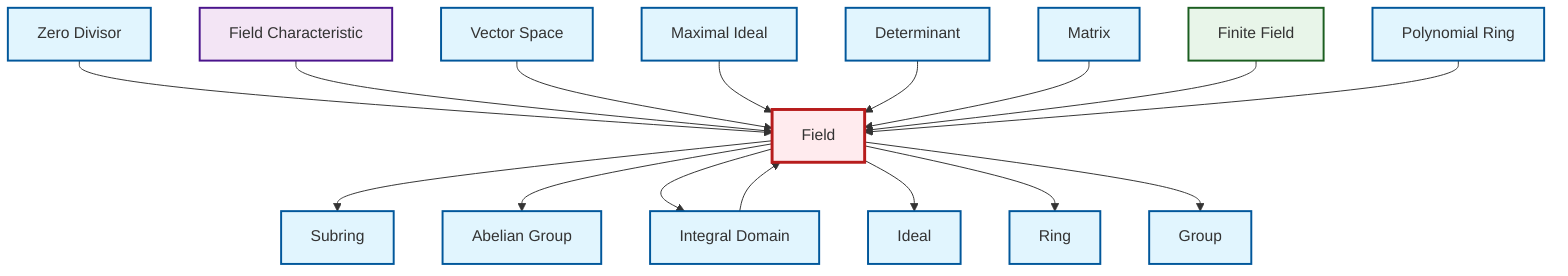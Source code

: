 graph TD
    classDef definition fill:#e1f5fe,stroke:#01579b,stroke-width:2px
    classDef theorem fill:#f3e5f5,stroke:#4a148c,stroke-width:2px
    classDef axiom fill:#fff3e0,stroke:#e65100,stroke-width:2px
    classDef example fill:#e8f5e9,stroke:#1b5e20,stroke-width:2px
    classDef current fill:#ffebee,stroke:#b71c1c,stroke-width:3px
    def-matrix["Matrix"]:::definition
    def-subring["Subring"]:::definition
    def-zero-divisor["Zero Divisor"]:::definition
    def-polynomial-ring["Polynomial Ring"]:::definition
    thm-field-characteristic["Field Characteristic"]:::theorem
    def-determinant["Determinant"]:::definition
    def-vector-space["Vector Space"]:::definition
    def-integral-domain["Integral Domain"]:::definition
    def-ideal["Ideal"]:::definition
    def-abelian-group["Abelian Group"]:::definition
    def-ring["Ring"]:::definition
    def-maximal-ideal["Maximal Ideal"]:::definition
    def-field["Field"]:::definition
    ex-finite-field["Finite Field"]:::example
    def-group["Group"]:::definition
    def-field --> def-subring
    def-zero-divisor --> def-field
    thm-field-characteristic --> def-field
    def-vector-space --> def-field
    def-field --> def-abelian-group
    def-maximal-ideal --> def-field
    def-field --> def-integral-domain
    def-determinant --> def-field
    def-matrix --> def-field
    ex-finite-field --> def-field
    def-polynomial-ring --> def-field
    def-field --> def-ideal
    def-integral-domain --> def-field
    def-field --> def-ring
    def-field --> def-group
    class def-field current